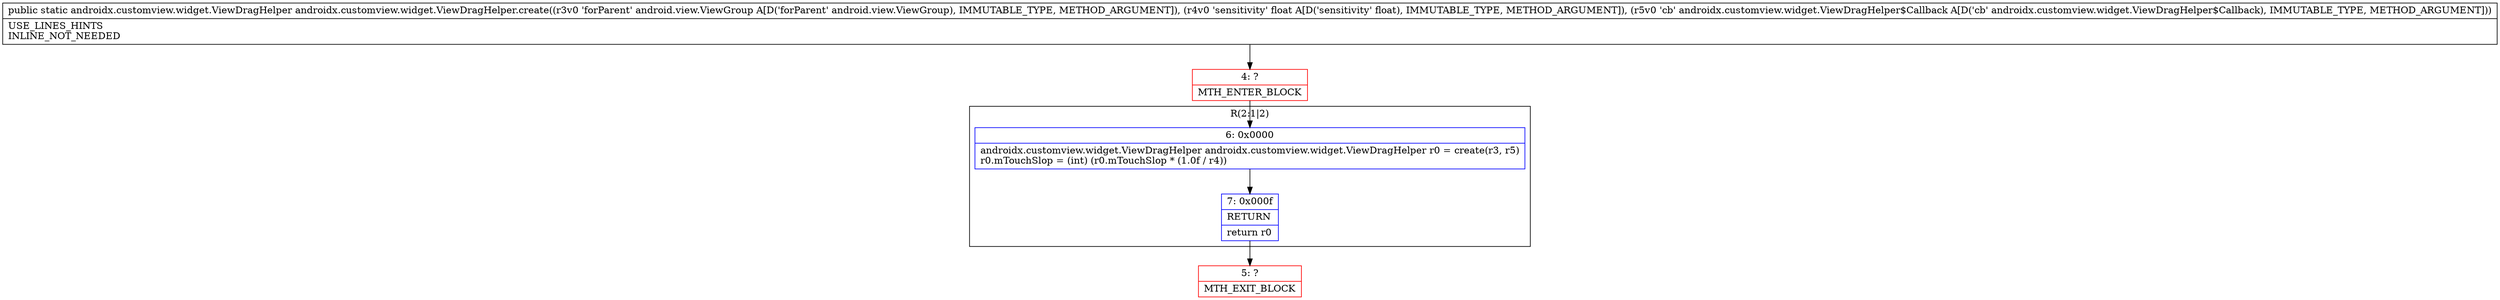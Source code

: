 digraph "CFG forandroidx.customview.widget.ViewDragHelper.create(Landroid\/view\/ViewGroup;FLandroidx\/customview\/widget\/ViewDragHelper$Callback;)Landroidx\/customview\/widget\/ViewDragHelper;" {
subgraph cluster_Region_1267195367 {
label = "R(2:1|2)";
node [shape=record,color=blue];
Node_6 [shape=record,label="{6\:\ 0x0000|androidx.customview.widget.ViewDragHelper androidx.customview.widget.ViewDragHelper r0 = create(r3, r5)\lr0.mTouchSlop = (int) (r0.mTouchSlop * (1.0f \/ r4))\l}"];
Node_7 [shape=record,label="{7\:\ 0x000f|RETURN\l|return r0\l}"];
}
Node_4 [shape=record,color=red,label="{4\:\ ?|MTH_ENTER_BLOCK\l}"];
Node_5 [shape=record,color=red,label="{5\:\ ?|MTH_EXIT_BLOCK\l}"];
MethodNode[shape=record,label="{public static androidx.customview.widget.ViewDragHelper androidx.customview.widget.ViewDragHelper.create((r3v0 'forParent' android.view.ViewGroup A[D('forParent' android.view.ViewGroup), IMMUTABLE_TYPE, METHOD_ARGUMENT]), (r4v0 'sensitivity' float A[D('sensitivity' float), IMMUTABLE_TYPE, METHOD_ARGUMENT]), (r5v0 'cb' androidx.customview.widget.ViewDragHelper$Callback A[D('cb' androidx.customview.widget.ViewDragHelper$Callback), IMMUTABLE_TYPE, METHOD_ARGUMENT]))  | USE_LINES_HINTS\lINLINE_NOT_NEEDED\l}"];
MethodNode -> Node_4;Node_6 -> Node_7;
Node_7 -> Node_5;
Node_4 -> Node_6;
}

